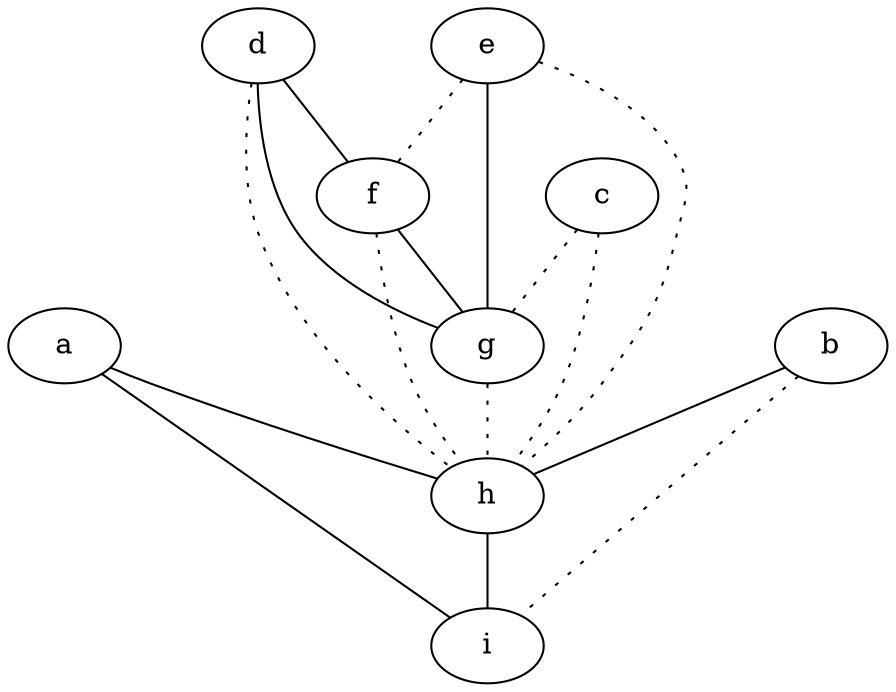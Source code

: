graph {
a -- h;
a -- i;
b -- h;
b -- i [style=dotted];
c -- g [style=dotted];
c -- h [style=dotted];
d -- f;
d -- g;
d -- h [style=dotted];
e -- f [style=dotted];
e -- g;
e -- h [style=dotted];
f -- g;
f -- h [style=dotted];
g -- h [style=dotted];
h -- i;
}
